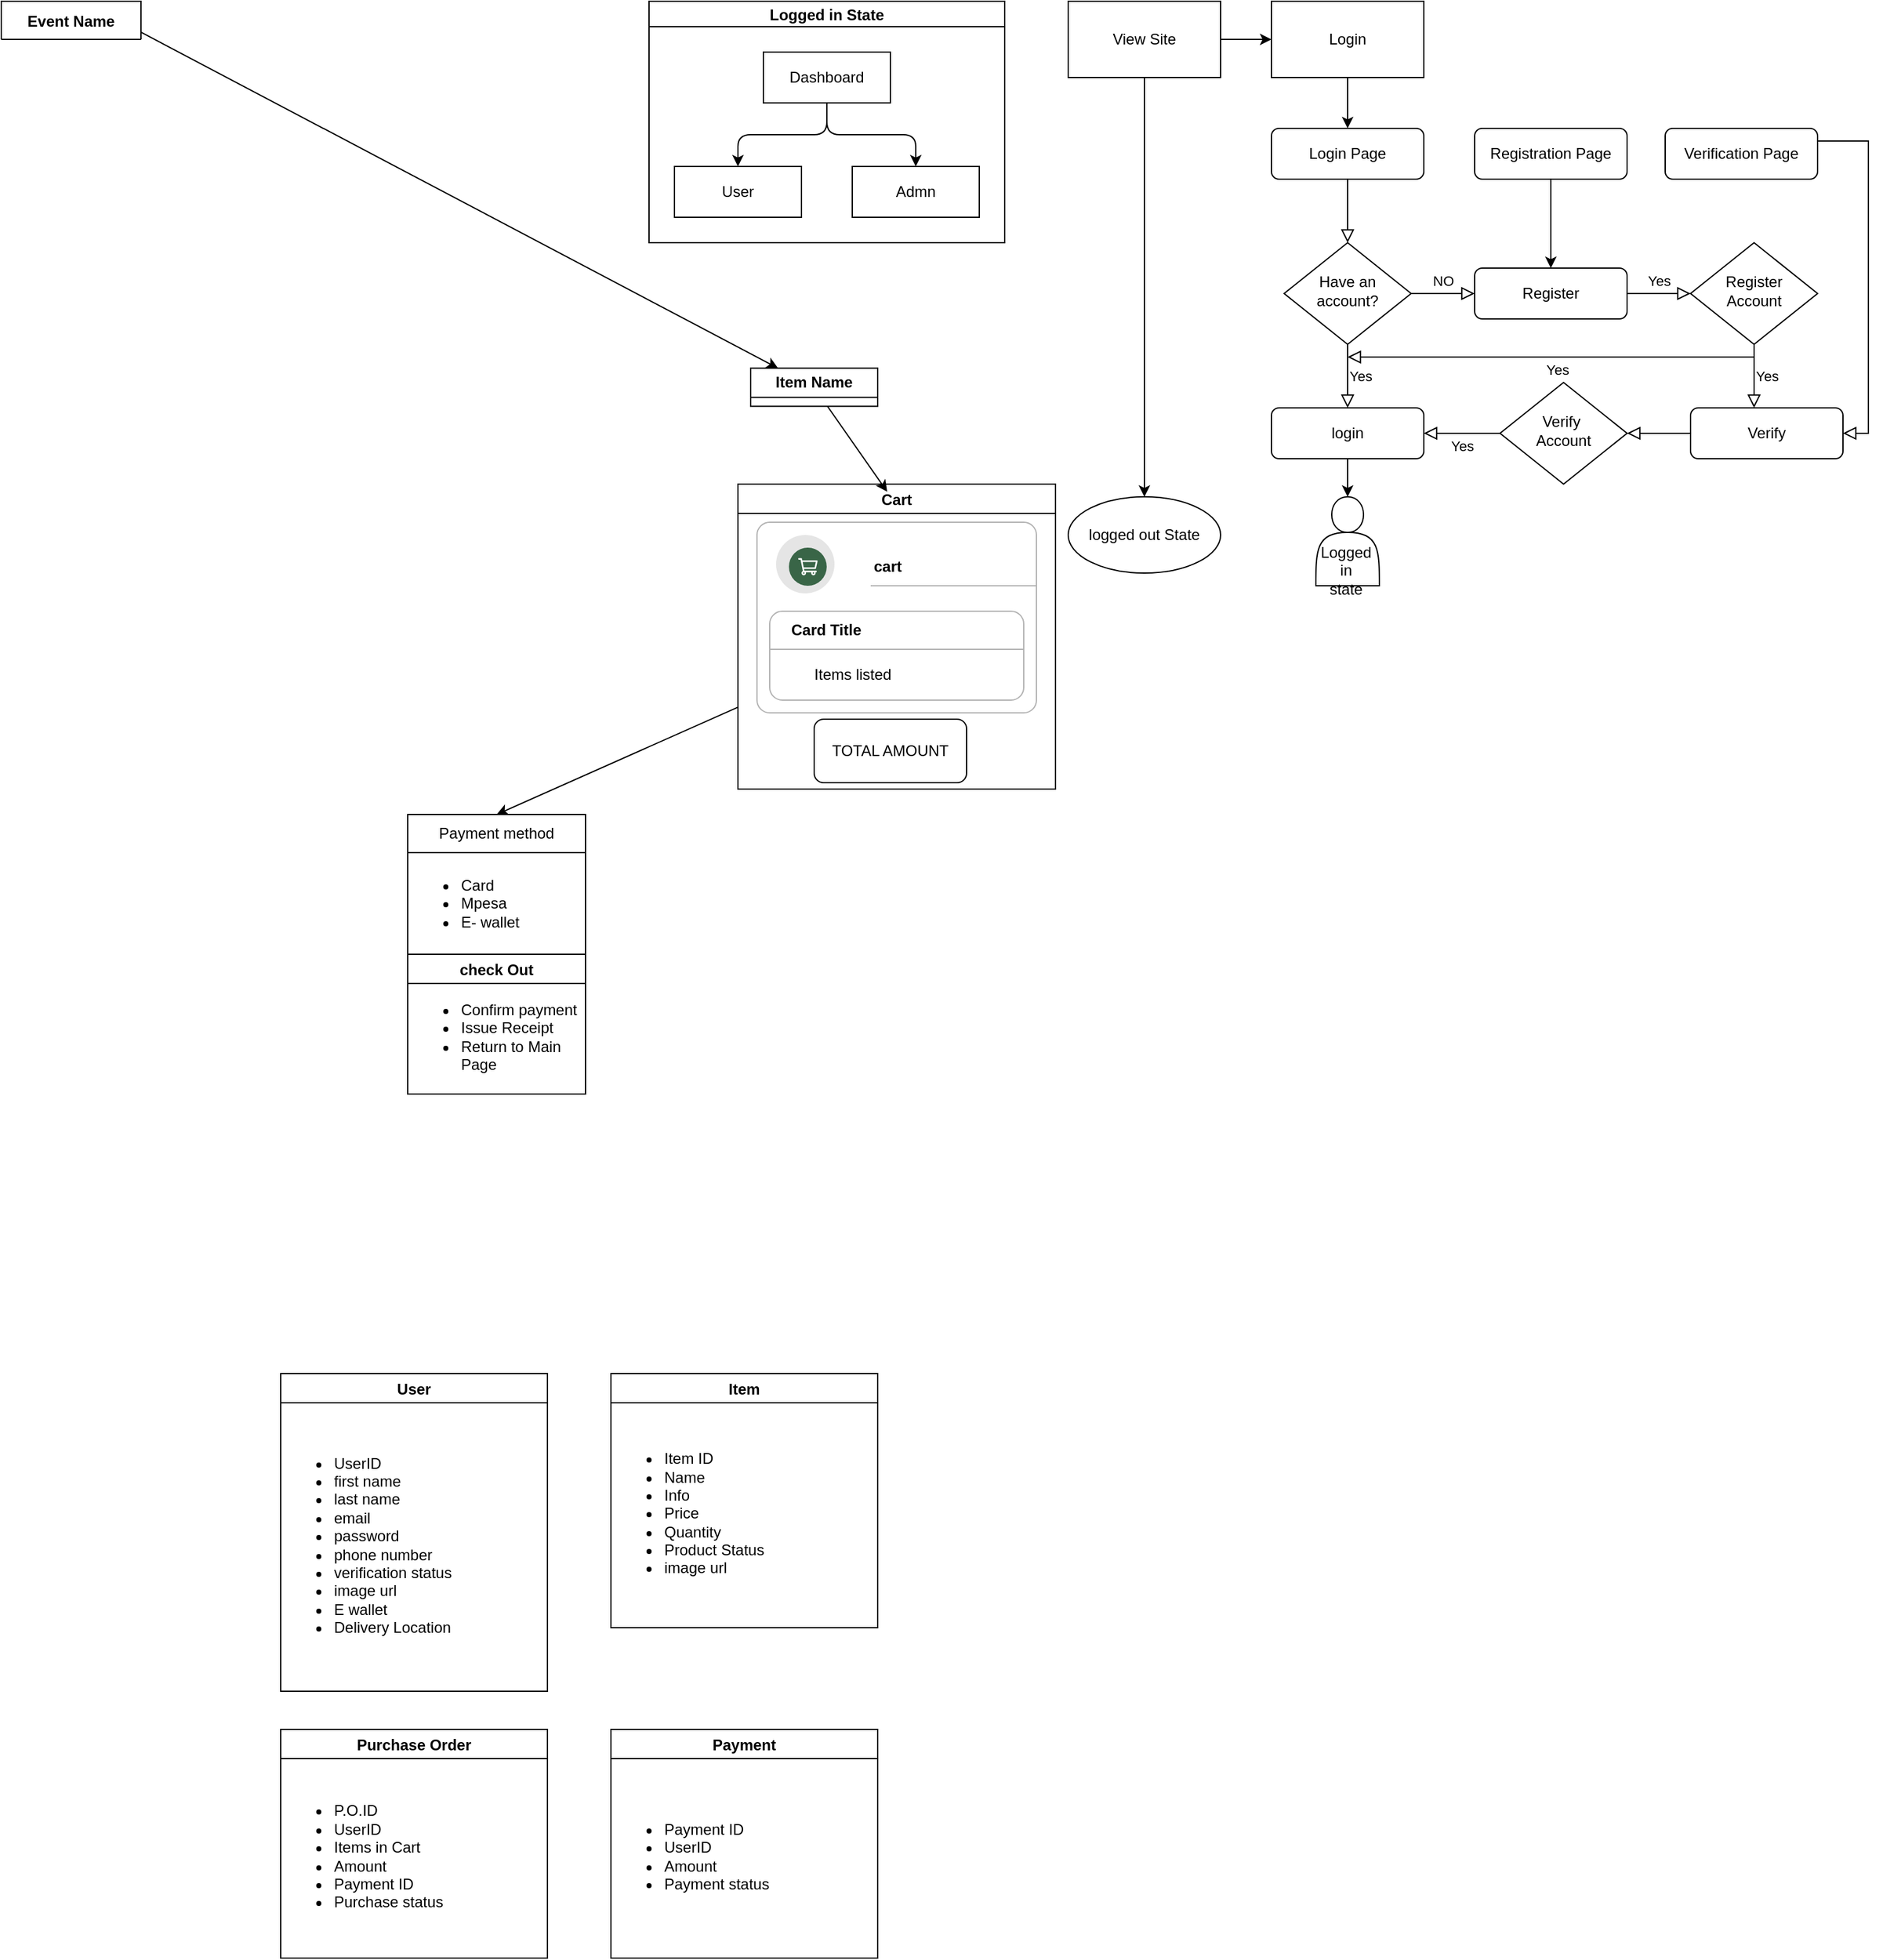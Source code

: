 <mxfile>
    <diagram id="PT5knnK0rjLyuSBadSZJ" name="Page-1">
        <mxGraphModel dx="2073" dy="510" grid="1" gridSize="10" guides="1" tooltips="1" connect="1" arrows="1" fold="1" page="1" pageScale="1" pageWidth="850" pageHeight="1100" math="0" shadow="0">
            <root>
                <mxCell id="0"/>
                <object label="" id="1">
                    <mxCell parent="0"/>
                </object>
                <mxCell id="79" value="" style="edgeStyle=none;html=1;" edge="1" parent="1" source="2" target="33">
                    <mxGeometry relative="1" as="geometry"/>
                </mxCell>
                <mxCell id="2" value="Login" style="whiteSpace=wrap;html=1;" parent="1" vertex="1">
                    <mxGeometry x="200" y="20" width="120" height="60" as="geometry"/>
                </mxCell>
                <mxCell id="32" value="" style="rounded=0;html=1;jettySize=auto;orthogonalLoop=1;fontSize=11;endArrow=block;endFill=0;endSize=8;strokeWidth=1;shadow=0;labelBackgroundColor=none;edgeStyle=orthogonalEdgeStyle;" parent="1" source="33" target="36" edge="1">
                    <mxGeometry relative="1" as="geometry"/>
                </mxCell>
                <mxCell id="33" value="Login Page" style="rounded=1;whiteSpace=wrap;html=1;fontSize=12;glass=0;strokeWidth=1;shadow=0;" parent="1" vertex="1">
                    <mxGeometry x="200" y="120" width="120" height="40" as="geometry"/>
                </mxCell>
                <mxCell id="35" value="NO" style="edgeStyle=orthogonalEdgeStyle;rounded=0;html=1;jettySize=auto;orthogonalLoop=1;fontSize=11;endArrow=block;endFill=0;endSize=8;strokeWidth=1;shadow=0;labelBackgroundColor=none;" parent="1" source="36" target="37" edge="1">
                    <mxGeometry y="10" relative="1" as="geometry">
                        <mxPoint as="offset"/>
                    </mxGeometry>
                </mxCell>
                <mxCell id="36" value="Have an account?" style="rhombus;whiteSpace=wrap;html=1;shadow=0;fontFamily=Helvetica;fontSize=12;align=center;strokeWidth=1;spacing=6;spacingTop=-4;" parent="1" vertex="1">
                    <mxGeometry x="210" y="210" width="100" height="80" as="geometry"/>
                </mxCell>
                <mxCell id="37" value="Register" style="rounded=1;whiteSpace=wrap;html=1;fontSize=12;glass=0;strokeWidth=1;shadow=0;" parent="1" vertex="1">
                    <mxGeometry x="360" y="230" width="120" height="40" as="geometry"/>
                </mxCell>
                <mxCell id="77" value="" style="edgeStyle=none;html=1;entryX=0.5;entryY=0;entryDx=0;entryDy=0;" edge="1" parent="1" source="43" target="75">
                    <mxGeometry relative="1" as="geometry">
                        <mxPoint x="100" y="150" as="targetPoint"/>
                    </mxGeometry>
                </mxCell>
                <mxCell id="78" value="" style="edgeStyle=none;html=1;" edge="1" parent="1" source="43" target="2">
                    <mxGeometry relative="1" as="geometry"/>
                </mxCell>
                <mxCell id="43" value="View Site" style="whiteSpace=wrap;html=1;" parent="1" vertex="1">
                    <mxGeometry x="40" y="20" width="120" height="60" as="geometry"/>
                </mxCell>
                <mxCell id="64" value="" style="edgeStyle=none;html=1;" parent="1" source="48" target="37" edge="1">
                    <mxGeometry relative="1" as="geometry"/>
                </mxCell>
                <mxCell id="48" value="Registration Page" style="rounded=1;whiteSpace=wrap;html=1;fontSize=12;glass=0;strokeWidth=1;shadow=0;" parent="1" vertex="1">
                    <mxGeometry x="360" y="120" width="120" height="40" as="geometry"/>
                </mxCell>
                <mxCell id="49" value="Verification Page" style="rounded=1;whiteSpace=wrap;html=1;fontSize=12;glass=0;strokeWidth=1;shadow=0;" parent="1" vertex="1">
                    <mxGeometry x="510" y="120" width="120" height="40" as="geometry"/>
                </mxCell>
                <mxCell id="52" value="Yes" style="edgeStyle=orthogonalEdgeStyle;rounded=0;html=1;jettySize=auto;orthogonalLoop=1;fontSize=11;endArrow=block;endFill=0;endSize=8;strokeWidth=1;shadow=0;labelBackgroundColor=none;exitX=0.5;exitY=1;exitDx=0;exitDy=0;entryX=0.5;entryY=0;entryDx=0;entryDy=0;" parent="1" source="36" target="41" edge="1">
                    <mxGeometry y="10" relative="1" as="geometry">
                        <mxPoint as="offset"/>
                        <mxPoint x="320" y="260" as="sourcePoint"/>
                        <mxPoint x="370" y="260" as="targetPoint"/>
                    </mxGeometry>
                </mxCell>
                <mxCell id="53" value="Register Account" style="rhombus;whiteSpace=wrap;html=1;shadow=0;fontFamily=Helvetica;fontSize=12;align=center;strokeWidth=1;spacing=6;spacingTop=-4;" parent="1" vertex="1">
                    <mxGeometry x="530" y="210" width="100" height="80" as="geometry"/>
                </mxCell>
                <mxCell id="54" value="Verify" style="rounded=1;whiteSpace=wrap;html=1;fontSize=12;glass=0;strokeWidth=1;shadow=0;" parent="1" vertex="1">
                    <mxGeometry x="530" y="340" width="120" height="40" as="geometry"/>
                </mxCell>
                <mxCell id="55" value="Yes" style="edgeStyle=orthogonalEdgeStyle;rounded=0;html=1;jettySize=auto;orthogonalLoop=1;fontSize=11;endArrow=block;endFill=0;endSize=8;strokeWidth=1;shadow=0;labelBackgroundColor=none;entryX=0.5;entryY=0;entryDx=0;entryDy=0;" parent="1" edge="1">
                    <mxGeometry y="10" relative="1" as="geometry">
                        <mxPoint as="offset"/>
                        <mxPoint x="580" y="290" as="sourcePoint"/>
                        <mxPoint x="580" y="340" as="targetPoint"/>
                    </mxGeometry>
                </mxCell>
                <mxCell id="57" value="Yes" style="edgeStyle=orthogonalEdgeStyle;rounded=0;html=1;jettySize=auto;orthogonalLoop=1;fontSize=11;endArrow=block;endFill=0;endSize=8;strokeWidth=1;shadow=0;labelBackgroundColor=none;exitX=0;exitY=0.5;exitDx=0;exitDy=0;entryX=1;entryY=0.5;entryDx=0;entryDy=0;" parent="1" source="59" target="41" edge="1">
                    <mxGeometry y="10" relative="1" as="geometry">
                        <mxPoint as="offset"/>
                        <mxPoint x="210" y="470" as="sourcePoint"/>
                        <mxPoint x="350" y="510" as="targetPoint"/>
                    </mxGeometry>
                </mxCell>
                <mxCell id="58" value="" style="rounded=0;html=1;jettySize=auto;orthogonalLoop=1;fontSize=11;endArrow=block;endFill=0;endSize=8;strokeWidth=1;shadow=0;labelBackgroundColor=none;edgeStyle=orthogonalEdgeStyle;exitX=0;exitY=0.5;exitDx=0;exitDy=0;" parent="1" source="54" target="59" edge="1">
                    <mxGeometry relative="1" as="geometry">
                        <mxPoint x="820" y="160" as="sourcePoint"/>
                    </mxGeometry>
                </mxCell>
                <mxCell id="59" value="Verify&amp;nbsp;&lt;div&gt;Account&lt;/div&gt;" style="rhombus;whiteSpace=wrap;html=1;shadow=0;fontFamily=Helvetica;fontSize=12;align=center;strokeWidth=1;spacing=6;spacingTop=-4;" parent="1" vertex="1">
                    <mxGeometry x="380" y="320" width="100" height="80" as="geometry"/>
                </mxCell>
                <mxCell id="74" value="" style="edgeStyle=none;html=1;" edge="1" parent="1" source="41">
                    <mxGeometry relative="1" as="geometry">
                        <mxPoint x="260" y="410" as="targetPoint"/>
                    </mxGeometry>
                </mxCell>
                <mxCell id="41" value="login" style="rounded=1;whiteSpace=wrap;html=1;fontSize=12;glass=0;strokeWidth=1;shadow=0;" parent="1" vertex="1">
                    <mxGeometry x="200" y="340" width="120" height="40" as="geometry"/>
                </mxCell>
                <mxCell id="66" value="" style="edgeStyle=orthogonalEdgeStyle;rounded=0;html=1;jettySize=auto;orthogonalLoop=1;fontSize=11;endArrow=block;endFill=0;endSize=8;strokeWidth=1;shadow=0;labelBackgroundColor=none;entryX=1;entryY=0.5;entryDx=0;entryDy=0;exitX=1;exitY=0.25;exitDx=0;exitDy=0;" parent="1" source="49" target="54" edge="1">
                    <mxGeometry y="10" relative="1" as="geometry">
                        <mxPoint as="offset"/>
                        <mxPoint x="690" y="230" as="sourcePoint"/>
                        <mxPoint x="590" y="350" as="targetPoint"/>
                    </mxGeometry>
                </mxCell>
                <mxCell id="69" value="Yes" style="edgeStyle=orthogonalEdgeStyle;rounded=0;html=1;jettySize=auto;orthogonalLoop=1;fontSize=11;endArrow=block;endFill=0;endSize=8;strokeWidth=1;shadow=0;labelBackgroundColor=none;entryX=0;entryY=0.5;entryDx=0;entryDy=0;exitX=1;exitY=0.5;exitDx=0;exitDy=0;" parent="1" source="37" target="53" edge="1">
                    <mxGeometry y="10" relative="1" as="geometry">
                        <mxPoint as="offset"/>
                        <mxPoint x="590" y="300" as="sourcePoint"/>
                        <mxPoint x="590" y="350" as="targetPoint"/>
                    </mxGeometry>
                </mxCell>
                <mxCell id="75" value="logged out State" style="ellipse;whiteSpace=wrap;html=3" vertex="1" parent="1">
                    <mxGeometry x="40" y="410" width="120" height="60" as="geometry"/>
                </mxCell>
                <mxCell id="97" value="Yes" style="edgeStyle=orthogonalEdgeStyle;rounded=0;html=1;jettySize=auto;orthogonalLoop=1;fontSize=11;endArrow=block;endFill=0;endSize=8;strokeWidth=1;shadow=0;labelBackgroundColor=none;" edge="1" parent="1">
                    <mxGeometry y="10" relative="1" as="geometry">
                        <mxPoint as="offset"/>
                        <mxPoint x="580" y="290" as="sourcePoint"/>
                        <mxPoint x="260" y="300" as="targetPoint"/>
                        <Array as="points">
                            <mxPoint x="580" y="300"/>
                        </Array>
                    </mxGeometry>
                </mxCell>
                <mxCell id="73" value="Untitled Layer" parent="0"/>
                <mxCell id="86" value="" style="shape=actor;whiteSpace=wrap;html=1;" vertex="1" parent="73">
                    <mxGeometry x="235" y="410" width="50" height="70" as="geometry"/>
                </mxCell>
                <mxCell id="89" value="Logged&amp;nbsp;&lt;div&gt;in&amp;nbsp;&lt;/div&gt;&lt;div&gt;state&amp;nbsp;&lt;div&gt;&lt;br&gt;&lt;/div&gt;&lt;/div&gt;" style="text;html=1;align=center;verticalAlign=middle;resizable=0;points=[];autosize=1;strokeColor=none;fillColor=none;" vertex="1" parent="73">
                    <mxGeometry x="225" y="440" width="70" height="70" as="geometry"/>
                </mxCell>
                <mxCell id="90" value="Logged in State" style="swimlane;startSize=20;horizontal=1;childLayout=treeLayout;horizontalTree=0;sortEdges=1;resizable=0;containerType=tree;fontSize=12;" vertex="1" parent="73">
                    <mxGeometry x="-290" y="20" width="280" height="190" as="geometry"/>
                </mxCell>
                <mxCell id="91" value="Dashboard" style="whiteSpace=wrap;html=1;" vertex="1" parent="90">
                    <mxGeometry x="90" y="40" width="100" height="40" as="geometry"/>
                </mxCell>
                <mxCell id="92" value="User" style="whiteSpace=wrap;html=1;" vertex="1" parent="90">
                    <mxGeometry x="20" y="130" width="100" height="40" as="geometry"/>
                </mxCell>
                <mxCell id="93" value="" style="edgeStyle=elbowEdgeStyle;elbow=vertical;html=1;rounded=1;curved=0;sourcePerimeterSpacing=0;targetPerimeterSpacing=0;startSize=6;endSize=6;" edge="1" parent="90" source="91" target="92">
                    <mxGeometry relative="1" as="geometry"/>
                </mxCell>
                <mxCell id="94" value="Admn" style="whiteSpace=wrap;html=1;" vertex="1" parent="90">
                    <mxGeometry x="160" y="130" width="100" height="40" as="geometry"/>
                </mxCell>
                <mxCell id="95" value="" style="edgeStyle=elbowEdgeStyle;elbow=vertical;html=1;rounded=1;curved=0;sourcePerimeterSpacing=0;targetPerimeterSpacing=0;startSize=6;endSize=6;" edge="1" parent="90" source="91" target="94">
                    <mxGeometry relative="1" as="geometry"/>
                </mxCell>
                <mxCell id="104" value="Event Name" style="swimlane;rotation=0;startSize=40;" vertex="1" collapsed="1" parent="73">
                    <mxGeometry x="-800" y="20" width="110" height="30" as="geometry">
                        <mxRectangle x="-800" y="20" width="470" height="490" as="alternateBounds"/>
                    </mxGeometry>
                </mxCell>
                <mxCell id="105" value="" style="shape=table;startSize=0;container=1;collapsible=0;childLayout=tableLayout;fontSize=16;rotation=0;" vertex="1" parent="104">
                    <mxGeometry y="40" width="470" height="130" as="geometry"/>
                </mxCell>
                <mxCell id="106" value="" style="shape=tableRow;horizontal=0;startSize=0;swimlaneHead=0;swimlaneBody=0;strokeColor=inherit;top=0;left=0;bottom=0;right=0;collapsible=0;dropTarget=0;fillColor=none;points=[[0,0.5],[1,0.5]];portConstraint=eastwest;fontSize=16;rotation=0;" vertex="1" parent="105">
                    <mxGeometry width="470" height="35" as="geometry"/>
                </mxCell>
                <mxCell id="107" value="Serial" style="shape=partialRectangle;html=1;whiteSpace=wrap;connectable=0;strokeColor=inherit;overflow=hidden;fillColor=none;top=0;left=0;bottom=0;right=0;pointerEvents=1;fontSize=16;rotation=0;" vertex="1" parent="106">
                    <mxGeometry width="50" height="35" as="geometry">
                        <mxRectangle width="50" height="35" as="alternateBounds"/>
                    </mxGeometry>
                </mxCell>
                <mxCell id="108" value="Item" style="shape=partialRectangle;html=1;whiteSpace=wrap;connectable=0;strokeColor=inherit;overflow=hidden;fillColor=none;top=0;left=0;bottom=0;right=0;pointerEvents=1;fontSize=16;rotation=0;" vertex="1" parent="106">
                    <mxGeometry x="50" width="240" height="35" as="geometry">
                        <mxRectangle width="240" height="35" as="alternateBounds"/>
                    </mxGeometry>
                </mxCell>
                <mxCell id="109" value="Price" style="shape=partialRectangle;html=1;whiteSpace=wrap;connectable=0;strokeColor=inherit;overflow=hidden;fillColor=none;top=0;left=0;bottom=0;right=0;pointerEvents=1;fontSize=16;rotation=0;" vertex="1" parent="106">
                    <mxGeometry x="290" width="180" height="35" as="geometry">
                        <mxRectangle width="180" height="35" as="alternateBounds"/>
                    </mxGeometry>
                </mxCell>
                <mxCell id="110" value="" style="shape=tableRow;horizontal=0;startSize=0;swimlaneHead=0;swimlaneBody=0;strokeColor=inherit;top=0;left=0;bottom=0;right=0;collapsible=0;dropTarget=0;fillColor=none;points=[[0,0.5],[1,0.5]];portConstraint=eastwest;fontSize=16;rotation=0;" vertex="1" parent="105">
                    <mxGeometry y="35" width="470" height="45" as="geometry"/>
                </mxCell>
                <mxCell id="111" value="1" style="shape=partialRectangle;html=1;whiteSpace=wrap;connectable=0;strokeColor=inherit;overflow=hidden;fillColor=none;top=0;left=0;bottom=0;right=0;pointerEvents=1;fontSize=16;rotation=0;" vertex="1" parent="110">
                    <mxGeometry width="50" height="45" as="geometry">
                        <mxRectangle width="50" height="45" as="alternateBounds"/>
                    </mxGeometry>
                </mxCell>
                <mxCell id="112" value="Washing Machine" style="shape=partialRectangle;html=1;whiteSpace=wrap;connectable=0;strokeColor=inherit;overflow=hidden;fillColor=none;top=0;left=0;bottom=0;right=0;pointerEvents=1;fontSize=16;rotation=0;" vertex="1" parent="110">
                    <mxGeometry x="50" width="240" height="45" as="geometry">
                        <mxRectangle width="240" height="45" as="alternateBounds"/>
                    </mxGeometry>
                </mxCell>
                <mxCell id="113" value="120,000" style="shape=partialRectangle;html=1;whiteSpace=wrap;connectable=0;strokeColor=inherit;overflow=hidden;fillColor=none;top=0;left=0;bottom=0;right=0;pointerEvents=1;fontSize=16;rotation=0;" vertex="1" parent="110">
                    <mxGeometry x="290" width="180" height="45" as="geometry">
                        <mxRectangle width="180" height="45" as="alternateBounds"/>
                    </mxGeometry>
                </mxCell>
                <mxCell id="114" value="" style="shape=tableRow;horizontal=0;startSize=0;swimlaneHead=0;swimlaneBody=0;strokeColor=inherit;top=0;left=0;bottom=0;right=0;collapsible=0;dropTarget=0;fillColor=none;points=[[0,0.5],[1,0.5]];portConstraint=eastwest;fontSize=16;rotation=0;" vertex="1" parent="105">
                    <mxGeometry y="80" width="470" height="50" as="geometry"/>
                </mxCell>
                <mxCell id="115" value="2" style="shape=partialRectangle;html=1;whiteSpace=wrap;connectable=0;strokeColor=inherit;overflow=hidden;fillColor=none;top=0;left=0;bottom=0;right=0;pointerEvents=1;fontSize=16;rotation=0;" vertex="1" parent="114">
                    <mxGeometry width="50" height="50" as="geometry">
                        <mxRectangle width="50" height="50" as="alternateBounds"/>
                    </mxGeometry>
                </mxCell>
                <mxCell id="116" value="&lt;font color=&quot;#121212&quot;&gt;Bed&lt;/font&gt;" style="shape=partialRectangle;html=1;whiteSpace=wrap;connectable=0;strokeColor=inherit;overflow=hidden;fillColor=none;top=0;left=0;bottom=0;right=0;pointerEvents=1;fontSize=16;rotation=0;" vertex="1" parent="114">
                    <mxGeometry x="50" width="240" height="50" as="geometry">
                        <mxRectangle width="240" height="50" as="alternateBounds"/>
                    </mxGeometry>
                </mxCell>
                <mxCell id="117" value="65,000" style="shape=partialRectangle;html=1;whiteSpace=wrap;connectable=0;strokeColor=inherit;overflow=hidden;fillColor=none;top=0;left=0;bottom=0;right=0;pointerEvents=1;fontSize=16;rotation=0;" vertex="1" parent="114">
                    <mxGeometry x="290" width="180" height="50" as="geometry">
                        <mxRectangle width="180" height="50" as="alternateBounds"/>
                    </mxGeometry>
                </mxCell>
                <mxCell id="157" value="" style="shape=table;startSize=0;container=1;collapsible=0;childLayout=tableLayout;fontSize=16;rotation=0;" vertex="1" parent="104">
                    <mxGeometry y="170" width="470" height="320" as="geometry"/>
                </mxCell>
                <mxCell id="158" value="" style="shape=tableRow;horizontal=0;startSize=0;swimlaneHead=0;swimlaneBody=0;strokeColor=inherit;top=0;left=0;bottom=0;right=0;collapsible=0;dropTarget=0;fillColor=none;points=[[0,0.5],[1,0.5]];portConstraint=eastwest;fontSize=16;rotation=0;" vertex="1" parent="157">
                    <mxGeometry width="470" height="45" as="geometry"/>
                </mxCell>
                <mxCell id="159" value="3" style="shape=partialRectangle;html=1;whiteSpace=wrap;connectable=0;strokeColor=inherit;overflow=hidden;fillColor=none;top=0;left=0;bottom=0;right=0;pointerEvents=1;fontSize=16;rotation=0;" vertex="1" parent="158">
                    <mxGeometry width="50" height="45" as="geometry">
                        <mxRectangle width="50" height="45" as="alternateBounds"/>
                    </mxGeometry>
                </mxCell>
                <mxCell id="160" value="Gas Cooker" style="shape=partialRectangle;html=1;whiteSpace=wrap;connectable=0;strokeColor=inherit;overflow=hidden;fillColor=none;top=0;left=0;bottom=0;right=0;pointerEvents=1;fontSize=16;rotation=0;" vertex="1" parent="158">
                    <mxGeometry x="50" width="240" height="45" as="geometry">
                        <mxRectangle width="240" height="45" as="alternateBounds"/>
                    </mxGeometry>
                </mxCell>
                <mxCell id="161" value="60,00" style="shape=partialRectangle;html=1;whiteSpace=wrap;connectable=0;strokeColor=inherit;overflow=hidden;fillColor=none;top=0;left=0;bottom=0;right=0;pointerEvents=1;fontSize=16;rotation=0;" vertex="1" parent="158">
                    <mxGeometry x="290" width="180" height="45" as="geometry">
                        <mxRectangle width="180" height="45" as="alternateBounds"/>
                    </mxGeometry>
                </mxCell>
                <mxCell id="234" value="" style="shape=tableRow;horizontal=0;startSize=0;swimlaneHead=0;swimlaneBody=0;strokeColor=inherit;top=0;left=0;bottom=0;right=0;collapsible=0;dropTarget=0;fillColor=none;points=[[0,0.5],[1,0.5]];portConstraint=eastwest;fontSize=16;rotation=0;" vertex="1" parent="157">
                    <mxGeometry y="45" width="470" height="56" as="geometry"/>
                </mxCell>
                <mxCell id="235" value="" style="shape=partialRectangle;html=1;whiteSpace=wrap;connectable=0;strokeColor=inherit;overflow=hidden;fillColor=none;top=0;left=0;bottom=0;right=0;pointerEvents=1;fontSize=16;rotation=0;" vertex="1" parent="234">
                    <mxGeometry width="50" height="56" as="geometry">
                        <mxRectangle width="50" height="56" as="alternateBounds"/>
                    </mxGeometry>
                </mxCell>
                <mxCell id="236" value="" style="shape=partialRectangle;html=1;whiteSpace=wrap;connectable=0;strokeColor=inherit;overflow=hidden;fillColor=none;top=0;left=0;bottom=0;right=0;pointerEvents=1;fontSize=16;rotation=0;" vertex="1" parent="234">
                    <mxGeometry x="50" width="240" height="56" as="geometry">
                        <mxRectangle width="240" height="56" as="alternateBounds"/>
                    </mxGeometry>
                </mxCell>
                <mxCell id="237" value="" style="shape=partialRectangle;html=1;whiteSpace=wrap;connectable=0;strokeColor=inherit;overflow=hidden;fillColor=none;top=0;left=0;bottom=0;right=0;pointerEvents=1;fontSize=16;rotation=0;" vertex="1" parent="234">
                    <mxGeometry x="290" width="180" height="56" as="geometry">
                        <mxRectangle width="180" height="56" as="alternateBounds"/>
                    </mxGeometry>
                </mxCell>
                <mxCell id="238" value="" style="shape=tableRow;horizontal=0;startSize=0;swimlaneHead=0;swimlaneBody=0;strokeColor=inherit;top=0;left=0;bottom=0;right=0;collapsible=0;dropTarget=0;fillColor=none;points=[[0,0.5],[1,0.5]];portConstraint=eastwest;fontSize=16;rotation=0;" vertex="1" parent="157">
                    <mxGeometry y="101" width="470" height="38" as="geometry"/>
                </mxCell>
                <mxCell id="239" value="" style="shape=partialRectangle;html=1;whiteSpace=wrap;connectable=0;strokeColor=inherit;overflow=hidden;fillColor=none;top=0;left=0;bottom=0;right=0;pointerEvents=1;fontSize=16;rotation=0;" vertex="1" parent="238">
                    <mxGeometry width="50" height="38" as="geometry">
                        <mxRectangle width="50" height="38" as="alternateBounds"/>
                    </mxGeometry>
                </mxCell>
                <mxCell id="240" value="" style="shape=partialRectangle;html=1;whiteSpace=wrap;connectable=0;strokeColor=inherit;overflow=hidden;fillColor=none;top=0;left=0;bottom=0;right=0;pointerEvents=1;fontSize=16;rotation=0;" vertex="1" parent="238">
                    <mxGeometry x="50" width="240" height="38" as="geometry">
                        <mxRectangle width="240" height="38" as="alternateBounds"/>
                    </mxGeometry>
                </mxCell>
                <mxCell id="241" value="" style="shape=partialRectangle;html=1;whiteSpace=wrap;connectable=0;strokeColor=inherit;overflow=hidden;fillColor=none;top=0;left=0;bottom=0;right=0;pointerEvents=1;fontSize=16;rotation=0;" vertex="1" parent="238">
                    <mxGeometry x="290" width="180" height="38" as="geometry">
                        <mxRectangle width="180" height="38" as="alternateBounds"/>
                    </mxGeometry>
                </mxCell>
                <mxCell id="242" value="" style="shape=tableRow;horizontal=0;startSize=0;swimlaneHead=0;swimlaneBody=0;strokeColor=inherit;top=0;left=0;bottom=0;right=0;collapsible=0;dropTarget=0;fillColor=none;points=[[0,0.5],[1,0.5]];portConstraint=eastwest;fontSize=16;rotation=0;" vertex="1" parent="157">
                    <mxGeometry y="139" width="470" height="38" as="geometry"/>
                </mxCell>
                <mxCell id="243" value="" style="shape=partialRectangle;html=1;whiteSpace=wrap;connectable=0;strokeColor=inherit;overflow=hidden;fillColor=none;top=0;left=0;bottom=0;right=0;pointerEvents=1;fontSize=16;rotation=0;" vertex="1" parent="242">
                    <mxGeometry width="50" height="38" as="geometry">
                        <mxRectangle width="50" height="38" as="alternateBounds"/>
                    </mxGeometry>
                </mxCell>
                <mxCell id="244" value="" style="shape=partialRectangle;html=1;whiteSpace=wrap;connectable=0;strokeColor=inherit;overflow=hidden;fillColor=none;top=0;left=0;bottom=0;right=0;pointerEvents=1;fontSize=16;rotation=0;" vertex="1" parent="242">
                    <mxGeometry x="50" width="240" height="38" as="geometry">
                        <mxRectangle width="240" height="38" as="alternateBounds"/>
                    </mxGeometry>
                </mxCell>
                <mxCell id="245" value="" style="shape=partialRectangle;html=1;whiteSpace=wrap;connectable=0;strokeColor=inherit;overflow=hidden;fillColor=none;top=0;left=0;bottom=0;right=0;pointerEvents=1;fontSize=16;rotation=0;" vertex="1" parent="242">
                    <mxGeometry x="290" width="180" height="38" as="geometry">
                        <mxRectangle width="180" height="38" as="alternateBounds"/>
                    </mxGeometry>
                </mxCell>
                <mxCell id="162" value="" style="shape=tableRow;horizontal=0;startSize=0;swimlaneHead=0;swimlaneBody=0;strokeColor=inherit;top=0;left=0;bottom=0;right=0;collapsible=0;dropTarget=0;fillColor=none;points=[[0,0.5],[1,0.5]];portConstraint=eastwest;fontSize=16;rotation=0;" vertex="1" parent="157">
                    <mxGeometry y="177" width="470" height="58" as="geometry"/>
                </mxCell>
                <mxCell id="163" value="4" style="shape=partialRectangle;html=1;whiteSpace=wrap;connectable=0;strokeColor=inherit;overflow=hidden;fillColor=none;top=0;left=0;bottom=0;right=0;pointerEvents=1;fontSize=16;rotation=0;" vertex="1" parent="162">
                    <mxGeometry width="50" height="58" as="geometry">
                        <mxRectangle width="50" height="58" as="alternateBounds"/>
                    </mxGeometry>
                </mxCell>
                <mxCell id="164" value="Chair set" style="shape=partialRectangle;html=1;whiteSpace=wrap;connectable=0;strokeColor=inherit;overflow=hidden;fillColor=none;top=0;left=0;bottom=0;right=0;pointerEvents=1;fontSize=16;rotation=0;" vertex="1" parent="162">
                    <mxGeometry x="50" width="240" height="58" as="geometry">
                        <mxRectangle width="240" height="58" as="alternateBounds"/>
                    </mxGeometry>
                </mxCell>
                <mxCell id="165" value="220,000" style="shape=partialRectangle;html=1;whiteSpace=wrap;connectable=0;strokeColor=inherit;overflow=hidden;fillColor=none;top=0;left=0;bottom=0;right=0;pointerEvents=1;fontSize=16;rotation=0;" vertex="1" parent="162">
                    <mxGeometry x="290" width="180" height="58" as="geometry">
                        <mxRectangle width="180" height="58" as="alternateBounds"/>
                    </mxGeometry>
                </mxCell>
                <mxCell id="166" value="" style="shape=tableRow;horizontal=0;startSize=0;swimlaneHead=0;swimlaneBody=0;strokeColor=inherit;top=0;left=0;bottom=0;right=0;collapsible=0;dropTarget=0;fillColor=none;points=[[0,0.5],[1,0.5]];portConstraint=eastwest;fontSize=16;rotation=0;" vertex="1" parent="157">
                    <mxGeometry y="235" width="470" height="85" as="geometry"/>
                </mxCell>
                <mxCell id="167" value="5" style="shape=partialRectangle;html=1;whiteSpace=wrap;connectable=0;strokeColor=inherit;overflow=hidden;fillColor=none;top=0;left=0;bottom=0;right=0;pointerEvents=1;fontSize=16;rotation=0;" vertex="1" parent="166">
                    <mxGeometry width="50" height="85" as="geometry">
                        <mxRectangle width="50" height="85" as="alternateBounds"/>
                    </mxGeometry>
                </mxCell>
                <mxCell id="168" value="&lt;font color=&quot;#121212&quot;&gt;Mattress&lt;/font&gt;" style="shape=partialRectangle;html=1;whiteSpace=wrap;connectable=0;strokeColor=inherit;overflow=hidden;fillColor=none;top=0;left=0;bottom=0;right=0;pointerEvents=1;fontSize=16;rotation=0;" vertex="1" parent="166">
                    <mxGeometry x="50" width="240" height="85" as="geometry">
                        <mxRectangle width="240" height="85" as="alternateBounds"/>
                    </mxGeometry>
                </mxCell>
                <mxCell id="169" value="65,000" style="shape=partialRectangle;html=1;whiteSpace=wrap;connectable=0;strokeColor=inherit;overflow=hidden;fillColor=none;top=0;left=0;bottom=0;right=0;pointerEvents=1;fontSize=16;rotation=0;" vertex="1" parent="166">
                    <mxGeometry x="290" width="180" height="85" as="geometry">
                        <mxRectangle width="180" height="85" as="alternateBounds"/>
                    </mxGeometry>
                </mxCell>
                <mxCell id="256" value="&lt;ul&gt;&lt;li&gt;Value 1&lt;/li&gt;&lt;li&gt;Value 2&lt;/li&gt;&lt;li&gt;Value 3&lt;/li&gt;&lt;/ul&gt;" style="text;strokeColor=none;fillColor=none;html=1;whiteSpace=wrap;verticalAlign=middle;overflow=hidden;" vertex="1" parent="166">
                    <mxGeometry x="470" width="NaN" height="85" as="geometry">
                        <mxRectangle width="NaN" height="85" as="alternateBounds"/>
                    </mxGeometry>
                </mxCell>
                <mxCell id="257" value="cart&lt;div&gt;&lt;br&gt;&lt;/div&gt;" style="html=1;whiteSpace=wrap;strokeColor=none;fillColor=#0079D6;labelPosition=center;verticalLabelPosition=middle;verticalAlign=top;align=center;fontSize=12;outlineConnect=0;spacingTop=-6;fontColor=#FFFFFF;sketch=0;shape=mxgraph.sitemap.shopping;" vertex="1" parent="104">
                    <mxGeometry x="420" width="50" height="40" as="geometry"/>
                </mxCell>
                <mxCell id="207" value="Item Name" style="swimlane;whiteSpace=wrap;html=1;" vertex="1" collapsed="1" parent="73">
                    <mxGeometry x="-210" y="308.75" width="100" height="30" as="geometry">
                        <mxRectangle x="-210" y="308.75" width="210" height="201.25" as="alternateBounds"/>
                    </mxGeometry>
                </mxCell>
                <mxCell id="210" value="Image&amp;nbsp;" style="rounded=0;whiteSpace=wrap;html=1;" vertex="1" parent="207">
                    <mxGeometry y="22.12" width="210" height="157" as="geometry"/>
                </mxCell>
                <mxCell id="214" value="" style="group" vertex="1" connectable="0" parent="207">
                    <mxGeometry x="10" y="100" width="190" height="51.25" as="geometry"/>
                </mxCell>
                <mxCell id="217" value="" style="group" vertex="1" connectable="0" parent="214">
                    <mxGeometry y="8.75" width="190.0" height="42.5" as="geometry"/>
                </mxCell>
                <mxCell id="211" value="" style="rounded=1;whiteSpace=wrap;html=1;" vertex="1" parent="217">
                    <mxGeometry width="190.0" height="42.5" as="geometry"/>
                </mxCell>
                <mxCell id="208" value="Info: Dr Mattress 6*6&lt;br&gt;spring mattress" style="text;html=1;align=center;verticalAlign=middle;resizable=0;points=[];autosize=1;strokeColor=none;fillColor=none;" vertex="1" parent="217">
                    <mxGeometry x="26.389" y="1.25" width="130" height="40" as="geometry"/>
                </mxCell>
                <mxCell id="215" value="" style="group" vertex="1" connectable="0" parent="207">
                    <mxGeometry x="10" y="150" width="50" height="30" as="geometry"/>
                </mxCell>
                <mxCell id="213" value="" style="rounded=1;whiteSpace=wrap;html=1;" vertex="1" parent="215">
                    <mxGeometry y="2.5" width="50" height="25" as="geometry"/>
                </mxCell>
                <mxCell id="212" value="price" style="text;html=1;align=center;verticalAlign=middle;resizable=0;points=[];autosize=1;strokeColor=none;fillColor=none;" vertex="1" parent="215">
                    <mxGeometry width="50" height="30" as="geometry"/>
                </mxCell>
                <mxCell id="231" value="Add to cart" style="shape=process;whiteSpace=wrap;html=1;backgroundOutline=1;" vertex="1" parent="207">
                    <mxGeometry y="181.25" width="210" height="20" as="geometry"/>
                </mxCell>
                <mxCell id="246" value="-&amp;nbsp; &amp;nbsp;Qnty&amp;nbsp; &amp;nbsp;+" style="shape=process;whiteSpace=wrap;html=1;backgroundOutline=1;" vertex="1" parent="207">
                    <mxGeometry x="120" y="155" width="80" height="20" as="geometry"/>
                </mxCell>
                <mxCell id="251" value="Payment method" style="swimlane;fontStyle=0;childLayout=stackLayout;horizontal=1;startSize=30;horizontalStack=0;resizeParent=1;resizeParentMax=0;resizeLast=0;collapsible=1;marginBottom=0;whiteSpace=wrap;html=1;" vertex="1" parent="73">
                    <mxGeometry x="-480" y="660" width="140" height="220" as="geometry">
                        <mxRectangle x="-225" y="610" width="130" height="30" as="alternateBounds"/>
                    </mxGeometry>
                </mxCell>
                <mxCell id="255" value="&lt;ul&gt;&lt;li&gt;Card&lt;/li&gt;&lt;li&gt;Mpesa&lt;/li&gt;&lt;li&gt;E- wallet&lt;/li&gt;&lt;/ul&gt;" style="text;strokeColor=none;fillColor=none;html=1;whiteSpace=wrap;verticalAlign=middle;overflow=hidden;" vertex="1" parent="251">
                    <mxGeometry y="30" width="140" height="80" as="geometry"/>
                </mxCell>
                <mxCell id="282" value="check Out" style="swimlane;" vertex="1" parent="251">
                    <mxGeometry y="110" width="140" height="110" as="geometry">
                        <mxRectangle y="110" width="140" height="30" as="alternateBounds"/>
                    </mxGeometry>
                </mxCell>
                <mxCell id="283" value="&lt;ul&gt;&lt;li&gt;Confirm payment&lt;/li&gt;&lt;li&gt;Issue Receipt&lt;/li&gt;&lt;li&gt;Return to Main Page&lt;/li&gt;&lt;/ul&gt;" style="text;strokeColor=none;fillColor=none;html=1;whiteSpace=wrap;verticalAlign=middle;overflow=hidden;" vertex="1" parent="282">
                    <mxGeometry y="20" width="140" height="90" as="geometry"/>
                </mxCell>
                <mxCell id="267" value="" style="edgeStyle=none;html=1;exitX=1.002;exitY=0.816;exitDx=0;exitDy=0;exitPerimeter=0;" edge="1" parent="73" source="238" target="210">
                    <mxGeometry relative="1" as="geometry">
                        <mxPoint x="-320" y="321" as="sourcePoint"/>
                    </mxGeometry>
                </mxCell>
                <mxCell id="279" style="edgeStyle=none;html=1;entryX=0.5;entryY=0;entryDx=0;entryDy=0;" edge="1" parent="73" source="276" target="251">
                    <mxGeometry relative="1" as="geometry"/>
                </mxCell>
                <mxCell id="276" value="Cart" style="swimlane;" vertex="1" parent="73">
                    <mxGeometry x="-220" y="400" width="250" height="240" as="geometry">
                        <mxRectangle x="-190" y="400" width="60" height="30" as="alternateBounds"/>
                    </mxGeometry>
                </mxCell>
                <mxCell id="281" value="TOTAL AMOUNT" style="rounded=1;whiteSpace=wrap;html=1;" vertex="1" parent="276">
                    <mxGeometry x="60" y="185" width="120" height="50" as="geometry"/>
                </mxCell>
                <mxCell id="287" value="" style="rounded=1;whiteSpace=wrap;html=1;strokeColor=#B3B3B3;arcSize=20;absoluteArcSize=1;collapsible=0;recursiveResize=1;" vertex="1" parent="276">
                    <mxGeometry x="15" y="30" width="220" height="150" as="geometry"/>
                </mxCell>
                <mxCell id="288" value="" style="ellipse;whiteSpace=wrap;html=1;aspect=fixed;strokeColor=none;fillColor=#e5e5e5;part=1;" vertex="1" parent="287">
                    <mxGeometry width="46" height="46" relative="1" as="geometry">
                        <mxPoint x="15" y="10" as="offset"/>
                    </mxGeometry>
                </mxCell>
                <mxCell id="290" value="cart" style="shape=partialRectangle;whiteSpace=wrap;html=1;top=0;left=0;fillColor=none;right=0;fontStyle=1;align=left;strokeColor=#B3B3B3;part=1;" vertex="1" parent="287">
                    <mxGeometry x="1" width="130" height="30" relative="1" as="geometry">
                        <mxPoint x="-130" y="20" as="offset"/>
                    </mxGeometry>
                </mxCell>
                <mxCell id="291" value="" style="shape=rect;rounded=1;whiteSpace=wrap;html=1;strokeColor=#B3B3B3;arcSize=20;absoluteArcSize=1;part=1;resizeWidth=1;" vertex="1" parent="287">
                    <mxGeometry width="200" height="70" relative="1" as="geometry">
                        <mxPoint x="10" y="70" as="offset"/>
                    </mxGeometry>
                </mxCell>
                <mxCell id="292" value="Card Title" style="shape=partialRectangle;whiteSpace=wrap;html=1;top=0;left=0;fillColor=none;right=0;fontStyle=1;align=left;strokeColor=#B3B3B3;spacingLeft=15;part=1;resizeWidth=1;" vertex="1" parent="291">
                    <mxGeometry width="200" height="30" relative="1" as="geometry"/>
                </mxCell>
                <mxCell id="286" value="" style="verticalLabelPosition=bottom;aspect=fixed;html=1;shape=mxgraph.salesforce.commerce2;" vertex="1" parent="287">
                    <mxGeometry x="25" y="20.005" width="30" height="30" as="geometry"/>
                </mxCell>
                <mxCell id="293" value="Items listed" style="text;html=1;align=center;verticalAlign=middle;resizable=0;points=[];autosize=1;strokeColor=none;fillColor=none;" vertex="1" parent="287">
                    <mxGeometry x="35" y="105" width="80" height="30" as="geometry"/>
                </mxCell>
                <mxCell id="278" style="edgeStyle=none;html=1;entryX=0.47;entryY=0.025;entryDx=0;entryDy=0;entryPerimeter=0;" edge="1" parent="73" source="207" target="276">
                    <mxGeometry relative="1" as="geometry"/>
                </mxCell>
                <mxCell id="310" value="User" style="swimlane;" vertex="1" parent="73">
                    <mxGeometry x="-580" y="1100" width="210" height="250" as="geometry"/>
                </mxCell>
                <mxCell id="311" value="&lt;ul&gt;&lt;li&gt;UserID&lt;/li&gt;&lt;li&gt;first name&lt;/li&gt;&lt;li&gt;last name&lt;/li&gt;&lt;li&gt;email&lt;/li&gt;&lt;li&gt;password&lt;/li&gt;&lt;li&gt;phone number&lt;/li&gt;&lt;li&gt;verification status&lt;/li&gt;&lt;li&gt;image url&lt;/li&gt;&lt;li&gt;E wallet&lt;/li&gt;&lt;li&gt;Delivery Location&lt;/li&gt;&lt;/ul&gt;" style="text;strokeColor=none;fillColor=none;html=1;whiteSpace=wrap;verticalAlign=middle;overflow=hidden;" vertex="1" parent="310">
                    <mxGeometry y="20" width="200" height="230" as="geometry"/>
                </mxCell>
                <mxCell id="314" value="Item" style="swimlane;" vertex="1" parent="73">
                    <mxGeometry x="-320" y="1100" width="210" height="200" as="geometry"/>
                </mxCell>
                <mxCell id="315" value="&lt;ul&gt;&lt;li&gt;Item ID&lt;/li&gt;&lt;li&gt;Name&lt;/li&gt;&lt;li&gt;Info&lt;/li&gt;&lt;li&gt;Price&lt;/li&gt;&lt;li&gt;Quantity&lt;/li&gt;&lt;li&gt;Product Status&lt;/li&gt;&lt;li&gt;image url&lt;/li&gt;&lt;/ul&gt;" style="text;strokeColor=none;fillColor=none;html=1;whiteSpace=wrap;verticalAlign=middle;overflow=hidden;" vertex="1" parent="314">
                    <mxGeometry y="20" width="200" height="180" as="geometry"/>
                </mxCell>
                <mxCell id="317" value="Purchase Order" style="swimlane;" vertex="1" parent="73">
                    <mxGeometry x="-580" y="1380" width="210" height="180" as="geometry"/>
                </mxCell>
                <mxCell id="318" value="&lt;ul&gt;&lt;li&gt;P.O.ID&lt;/li&gt;&lt;li&gt;UserID&lt;/li&gt;&lt;li&gt;Items in Cart&lt;/li&gt;&lt;li&gt;Amount&lt;/li&gt;&lt;li&gt;Payment ID&lt;/li&gt;&lt;li&gt;Purchase status&lt;/li&gt;&lt;/ul&gt;" style="text;strokeColor=none;fillColor=none;html=1;whiteSpace=wrap;verticalAlign=middle;overflow=hidden;" vertex="1" parent="317">
                    <mxGeometry y="20" width="210" height="160" as="geometry"/>
                </mxCell>
                <mxCell id="319" value="Payment" style="swimlane;" vertex="1" parent="73">
                    <mxGeometry x="-320" y="1380" width="210" height="180" as="geometry"/>
                </mxCell>
                <mxCell id="320" value="&lt;ul&gt;&lt;li&gt;Payment ID&lt;/li&gt;&lt;li&gt;UserID&lt;/li&gt;&lt;li&gt;Amount&lt;/li&gt;&lt;li&gt;Payment status&lt;/li&gt;&lt;/ul&gt;" style="text;strokeColor=none;fillColor=none;html=1;whiteSpace=wrap;verticalAlign=middle;overflow=hidden;" vertex="1" parent="319">
                    <mxGeometry y="20" width="210" height="160" as="geometry"/>
                </mxCell>
            </root>
        </mxGraphModel>
    </diagram>
</mxfile>